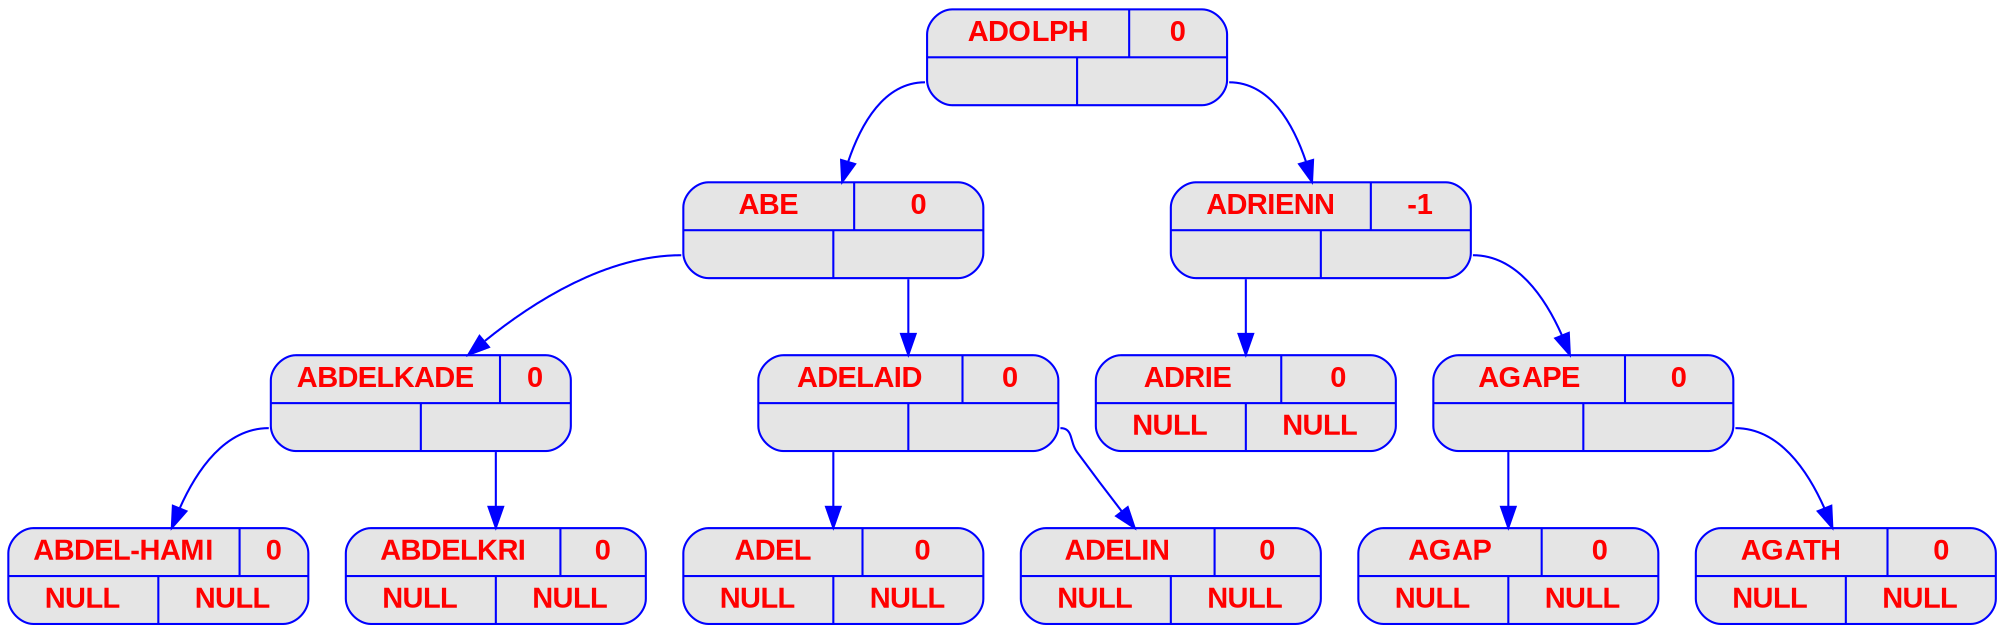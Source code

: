 digraph prenoms {
	node [
		fontname  = "Arial bold" 
		fontsize  = "14"
		fontcolor = "red"
		style     = "rounded, filled"
		shape     = "record"
		fillcolor = "grey90"
		color     = "blue"
		width     = "2"
	]

	edge [
		color     = "blue"
	]

	"ADOLPH" [label = "{{<c> ADOLPH | <b> 0} | { <g> | <d>}}"];
	"ADOLPH":g -> "ABE";
	"ABE" [label = "{{<c> ABE | <b> 0} | { <g> | <d>}}"];
	"ABE":g -> "ABDELKADE";
	"ABDELKADE" [label = "{{<c> ABDELKADE | <b> 0} | { <g> | <d>}}"];
	"ABDELKADE":g -> "ABDEL-HAMI";
	"ABDEL-HAMI" [label = "{{<c> ABDEL-HAMI | <b> 0} | { <g> | <d>}}"];
	"ABDEL-HAMI" [label = "{{<c> ABDEL-HAMI | <b> 0} | { <g> NULL | <d> NULL}}"];
	"ABDELKADE":d -> "ABDELKRI";
	"ABDELKRI" [label = "{{<c> ABDELKRI | <b> 0} | { <g> | <d>}}"];
	"ABDELKRI" [label = "{{<c> ABDELKRI | <b> 0} | { <g> NULL | <d> NULL}}"];
	"ABE":d -> "ADELAID";
	"ADELAID" [label = "{{<c> ADELAID | <b> 0} | { <g> | <d>}}"];
	"ADELAID":g -> "ADEL";
	"ADEL" [label = "{{<c> ADEL | <b> 0} | { <g> | <d>}}"];
	"ADEL" [label = "{{<c> ADEL | <b> 0} | { <g> NULL | <d> NULL}}"];
	"ADELAID":d -> "ADELIN";
	"ADELIN" [label = "{{<c> ADELIN | <b> 0} | { <g> | <d>}}"];
	"ADELIN" [label = "{{<c> ADELIN | <b> 0} | { <g> NULL | <d> NULL}}"];
	"ADOLPH":d -> "ADRIENN";
	"ADRIENN" [label = "{{<c> ADRIENN | <b> -1} | { <g> | <d>}}"];
	"ADRIENN":g -> "ADRIE";
	"ADRIE" [label = "{{<c> ADRIE | <b> 0} | { <g> | <d>}}"];
	"ADRIE" [label = "{{<c> ADRIE | <b> 0} | { <g> NULL | <d> NULL}}"];
	"ADRIENN":d -> "AGAPE";
	"AGAPE" [label = "{{<c> AGAPE | <b> 0} | { <g> | <d>}}"];
	"AGAPE":g -> "AGAP";
	"AGAP" [label = "{{<c> AGAP | <b> 0} | { <g> | <d>}}"];
	"AGAP" [label = "{{<c> AGAP | <b> 0} | { <g> NULL | <d> NULL}}"];
	"AGAPE":d -> "AGATH";
	"AGATH" [label = "{{<c> AGATH | <b> 0} | { <g> | <d>}}"];
	"AGATH" [label = "{{<c> AGATH | <b> 0} | { <g> NULL | <d> NULL}}"];
}
